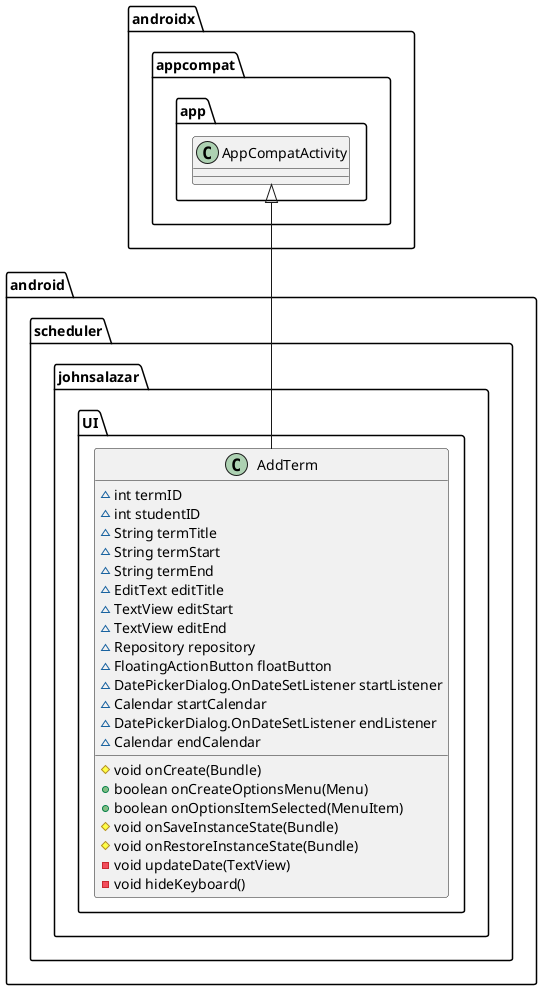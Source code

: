 @startuml
class android.scheduler.johnsalazar.UI.AddTerm {
~ int termID
~ int studentID
~ String termTitle
~ String termStart
~ String termEnd
~ EditText editTitle
~ TextView editStart
~ TextView editEnd
~ Repository repository
~ FloatingActionButton floatButton
~ DatePickerDialog.OnDateSetListener startListener
~ Calendar startCalendar
~ DatePickerDialog.OnDateSetListener endListener
~ Calendar endCalendar
# void onCreate(Bundle)
+ boolean onCreateOptionsMenu(Menu)
+ boolean onOptionsItemSelected(MenuItem)
# void onSaveInstanceState(Bundle)
# void onRestoreInstanceState(Bundle)
- void updateDate(TextView)
- void hideKeyboard()
}




androidx.appcompat.app.AppCompatActivity <|-- android.scheduler.johnsalazar.UI.AddTerm
@enduml